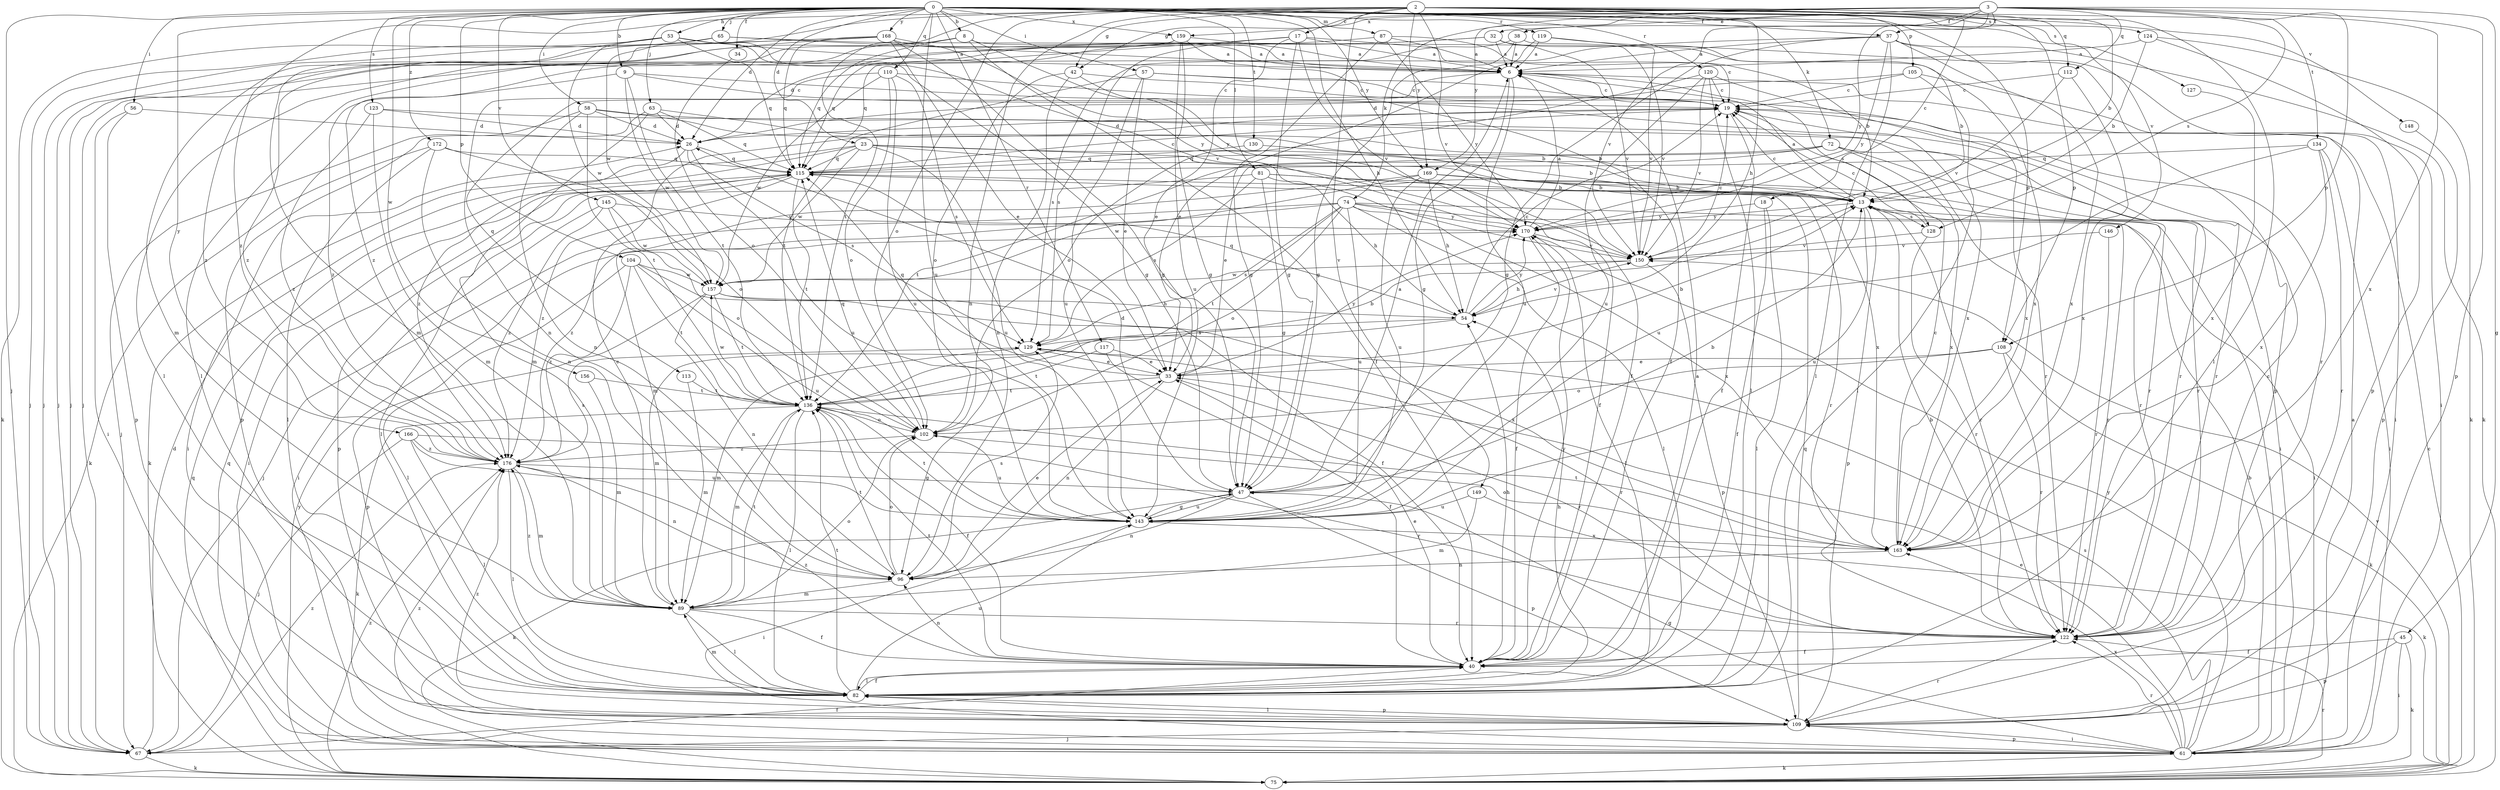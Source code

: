 strict digraph  {
0;
2;
3;
6;
8;
9;
13;
17;
18;
19;
23;
26;
32;
33;
34;
37;
38;
40;
42;
45;
47;
53;
54;
56;
57;
58;
61;
63;
65;
67;
72;
74;
75;
81;
82;
87;
89;
96;
102;
104;
105;
108;
109;
110;
112;
113;
115;
117;
119;
120;
122;
123;
124;
127;
128;
129;
130;
134;
136;
143;
145;
146;
148;
149;
150;
156;
157;
159;
163;
166;
168;
169;
170;
172;
176;
0 -> 8  [label=b];
0 -> 9  [label=b];
0 -> 23  [label=d];
0 -> 26  [label=d];
0 -> 34  [label=f];
0 -> 37  [label=f];
0 -> 53  [label=h];
0 -> 54  [label=h];
0 -> 56  [label=i];
0 -> 57  [label=i];
0 -> 58  [label=i];
0 -> 63  [label=j];
0 -> 65  [label=j];
0 -> 67  [label=j];
0 -> 81  [label=l];
0 -> 87  [label=m];
0 -> 104  [label=p];
0 -> 105  [label=p];
0 -> 108  [label=p];
0 -> 110  [label=q];
0 -> 117  [label=r];
0 -> 119  [label=r];
0 -> 120  [label=r];
0 -> 123  [label=s];
0 -> 124  [label=s];
0 -> 127  [label=s];
0 -> 130  [label=t];
0 -> 143  [label=u];
0 -> 145  [label=v];
0 -> 146  [label=v];
0 -> 148  [label=v];
0 -> 156  [label=w];
0 -> 159  [label=x];
0 -> 166  [label=y];
0 -> 168  [label=y];
0 -> 169  [label=y];
0 -> 172  [label=z];
2 -> 13  [label=b];
2 -> 17  [label=c];
2 -> 18  [label=c];
2 -> 42  [label=g];
2 -> 54  [label=h];
2 -> 72  [label=k];
2 -> 82  [label=l];
2 -> 96  [label=n];
2 -> 102  [label=o];
2 -> 108  [label=p];
2 -> 112  [label=q];
2 -> 134  [label=t];
2 -> 136  [label=t];
2 -> 149  [label=v];
2 -> 150  [label=v];
2 -> 157  [label=w];
2 -> 169  [label=y];
2 -> 176  [label=z];
3 -> 32  [label=e];
3 -> 37  [label=f];
3 -> 38  [label=f];
3 -> 42  [label=g];
3 -> 45  [label=g];
3 -> 74  [label=k];
3 -> 108  [label=p];
3 -> 109  [label=p];
3 -> 112  [label=q];
3 -> 128  [label=s];
3 -> 150  [label=v];
3 -> 159  [label=x];
3 -> 163  [label=x];
3 -> 169  [label=y];
3 -> 170  [label=y];
6 -> 19  [label=c];
6 -> 47  [label=g];
6 -> 113  [label=q];
6 -> 128  [label=s];
6 -> 143  [label=u];
8 -> 6  [label=a];
8 -> 40  [label=f];
8 -> 67  [label=j];
8 -> 82  [label=l];
8 -> 115  [label=q];
8 -> 170  [label=y];
9 -> 19  [label=c];
9 -> 136  [label=t];
9 -> 157  [label=w];
9 -> 163  [label=x];
9 -> 176  [label=z];
13 -> 6  [label=a];
13 -> 19  [label=c];
13 -> 61  [label=i];
13 -> 109  [label=p];
13 -> 122  [label=r];
13 -> 128  [label=s];
13 -> 143  [label=u];
13 -> 170  [label=y];
17 -> 6  [label=a];
17 -> 19  [label=c];
17 -> 33  [label=e];
17 -> 47  [label=g];
17 -> 115  [label=q];
17 -> 129  [label=s];
17 -> 150  [label=v];
18 -> 40  [label=f];
18 -> 82  [label=l];
18 -> 170  [label=y];
19 -> 26  [label=d];
19 -> 40  [label=f];
19 -> 122  [label=r];
23 -> 40  [label=f];
23 -> 61  [label=i];
23 -> 75  [label=k];
23 -> 115  [label=q];
23 -> 122  [label=r];
23 -> 143  [label=u];
23 -> 157  [label=w];
23 -> 163  [label=x];
26 -> 115  [label=q];
26 -> 129  [label=s];
26 -> 143  [label=u];
26 -> 176  [label=z];
32 -> 6  [label=a];
32 -> 13  [label=b];
32 -> 67  [label=j];
32 -> 150  [label=v];
32 -> 176  [label=z];
33 -> 13  [label=b];
33 -> 96  [label=n];
33 -> 115  [label=q];
33 -> 122  [label=r];
33 -> 136  [label=t];
33 -> 170  [label=y];
34 -> 102  [label=o];
37 -> 6  [label=a];
37 -> 47  [label=g];
37 -> 61  [label=i];
37 -> 75  [label=k];
37 -> 82  [label=l];
37 -> 129  [label=s];
37 -> 163  [label=x];
37 -> 170  [label=y];
38 -> 6  [label=a];
38 -> 47  [label=g];
38 -> 115  [label=q];
38 -> 150  [label=v];
40 -> 6  [label=a];
40 -> 33  [label=e];
40 -> 54  [label=h];
40 -> 82  [label=l];
40 -> 96  [label=n];
40 -> 136  [label=t];
40 -> 170  [label=y];
40 -> 176  [label=z];
42 -> 19  [label=c];
42 -> 40  [label=f];
42 -> 96  [label=n];
42 -> 102  [label=o];
45 -> 40  [label=f];
45 -> 61  [label=i];
45 -> 75  [label=k];
45 -> 109  [label=p];
47 -> 6  [label=a];
47 -> 13  [label=b];
47 -> 26  [label=d];
47 -> 75  [label=k];
47 -> 96  [label=n];
47 -> 109  [label=p];
47 -> 143  [label=u];
53 -> 6  [label=a];
53 -> 47  [label=g];
53 -> 75  [label=k];
53 -> 89  [label=m];
53 -> 115  [label=q];
53 -> 150  [label=v];
53 -> 157  [label=w];
54 -> 19  [label=c];
54 -> 89  [label=m];
54 -> 115  [label=q];
54 -> 129  [label=s];
54 -> 150  [label=v];
54 -> 170  [label=y];
56 -> 26  [label=d];
56 -> 61  [label=i];
56 -> 109  [label=p];
57 -> 19  [label=c];
57 -> 33  [label=e];
57 -> 122  [label=r];
57 -> 136  [label=t];
57 -> 143  [label=u];
58 -> 13  [label=b];
58 -> 26  [label=d];
58 -> 67  [label=j];
58 -> 96  [label=n];
58 -> 122  [label=r];
58 -> 136  [label=t];
61 -> 6  [label=a];
61 -> 13  [label=b];
61 -> 33  [label=e];
61 -> 47  [label=g];
61 -> 75  [label=k];
61 -> 109  [label=p];
61 -> 115  [label=q];
61 -> 122  [label=r];
61 -> 129  [label=s];
61 -> 163  [label=x];
61 -> 170  [label=y];
61 -> 176  [label=z];
63 -> 13  [label=b];
63 -> 26  [label=d];
63 -> 89  [label=m];
63 -> 109  [label=p];
63 -> 115  [label=q];
65 -> 6  [label=a];
65 -> 67  [label=j];
65 -> 163  [label=x];
65 -> 176  [label=z];
67 -> 26  [label=d];
67 -> 40  [label=f];
67 -> 75  [label=k];
67 -> 176  [label=z];
72 -> 33  [label=e];
72 -> 61  [label=i];
72 -> 115  [label=q];
72 -> 122  [label=r];
72 -> 136  [label=t];
72 -> 163  [label=x];
74 -> 61  [label=i];
74 -> 67  [label=j];
74 -> 82  [label=l];
74 -> 102  [label=o];
74 -> 122  [label=r];
74 -> 129  [label=s];
74 -> 136  [label=t];
74 -> 143  [label=u];
74 -> 163  [label=x];
74 -> 170  [label=y];
74 -> 176  [label=z];
75 -> 19  [label=c];
75 -> 115  [label=q];
75 -> 122  [label=r];
75 -> 150  [label=v];
75 -> 170  [label=y];
75 -> 176  [label=z];
81 -> 13  [label=b];
81 -> 47  [label=g];
81 -> 54  [label=h];
81 -> 82  [label=l];
81 -> 122  [label=r];
81 -> 129  [label=s];
82 -> 40  [label=f];
82 -> 54  [label=h];
82 -> 89  [label=m];
82 -> 109  [label=p];
82 -> 136  [label=t];
82 -> 143  [label=u];
87 -> 6  [label=a];
87 -> 13  [label=b];
87 -> 47  [label=g];
87 -> 82  [label=l];
87 -> 170  [label=y];
89 -> 19  [label=c];
89 -> 40  [label=f];
89 -> 82  [label=l];
89 -> 102  [label=o];
89 -> 122  [label=r];
89 -> 136  [label=t];
89 -> 176  [label=z];
96 -> 33  [label=e];
96 -> 89  [label=m];
96 -> 102  [label=o];
96 -> 129  [label=s];
96 -> 136  [label=t];
102 -> 115  [label=q];
102 -> 143  [label=u];
102 -> 176  [label=z];
104 -> 40  [label=f];
104 -> 82  [label=l];
104 -> 136  [label=t];
104 -> 143  [label=u];
104 -> 157  [label=w];
104 -> 176  [label=z];
105 -> 19  [label=c];
105 -> 26  [label=d];
105 -> 61  [label=i];
105 -> 82  [label=l];
108 -> 33  [label=e];
108 -> 75  [label=k];
108 -> 102  [label=o];
108 -> 122  [label=r];
109 -> 61  [label=i];
109 -> 67  [label=j];
109 -> 82  [label=l];
109 -> 115  [label=q];
109 -> 122  [label=r];
109 -> 176  [label=z];
110 -> 19  [label=c];
110 -> 96  [label=n];
110 -> 102  [label=o];
110 -> 129  [label=s];
110 -> 143  [label=u];
110 -> 157  [label=w];
112 -> 19  [label=c];
112 -> 150  [label=v];
112 -> 163  [label=x];
113 -> 89  [label=m];
113 -> 136  [label=t];
115 -> 13  [label=b];
115 -> 19  [label=c];
115 -> 61  [label=i];
115 -> 109  [label=p];
115 -> 136  [label=t];
115 -> 176  [label=z];
117 -> 33  [label=e];
117 -> 40  [label=f];
117 -> 136  [label=t];
119 -> 6  [label=a];
119 -> 33  [label=e];
119 -> 109  [label=p];
119 -> 150  [label=v];
120 -> 19  [label=c];
120 -> 82  [label=l];
120 -> 102  [label=o];
120 -> 143  [label=u];
120 -> 150  [label=v];
120 -> 163  [label=x];
122 -> 13  [label=b];
122 -> 19  [label=c];
122 -> 40  [label=f];
123 -> 26  [label=d];
123 -> 89  [label=m];
123 -> 122  [label=r];
123 -> 176  [label=z];
124 -> 6  [label=a];
124 -> 13  [label=b];
124 -> 75  [label=k];
124 -> 109  [label=p];
127 -> 163  [label=x];
128 -> 19  [label=c];
128 -> 122  [label=r];
128 -> 150  [label=v];
129 -> 33  [label=e];
129 -> 89  [label=m];
129 -> 122  [label=r];
130 -> 13  [label=b];
130 -> 115  [label=q];
134 -> 61  [label=i];
134 -> 115  [label=q];
134 -> 122  [label=r];
134 -> 143  [label=u];
134 -> 163  [label=x];
136 -> 13  [label=b];
136 -> 40  [label=f];
136 -> 75  [label=k];
136 -> 82  [label=l];
136 -> 89  [label=m];
136 -> 102  [label=o];
136 -> 157  [label=w];
143 -> 47  [label=g];
143 -> 61  [label=i];
143 -> 136  [label=t];
143 -> 163  [label=x];
145 -> 61  [label=i];
145 -> 102  [label=o];
145 -> 157  [label=w];
145 -> 170  [label=y];
145 -> 176  [label=z];
146 -> 122  [label=r];
146 -> 150  [label=v];
148 -> 109  [label=p];
149 -> 75  [label=k];
149 -> 89  [label=m];
149 -> 143  [label=u];
150 -> 19  [label=c];
150 -> 54  [label=h];
150 -> 109  [label=p];
150 -> 157  [label=w];
156 -> 89  [label=m];
156 -> 136  [label=t];
157 -> 54  [label=h];
157 -> 96  [label=n];
157 -> 109  [label=p];
157 -> 136  [label=t];
157 -> 163  [label=x];
159 -> 6  [label=a];
159 -> 26  [label=d];
159 -> 40  [label=f];
159 -> 47  [label=g];
159 -> 67  [label=j];
159 -> 143  [label=u];
163 -> 19  [label=c];
163 -> 96  [label=n];
163 -> 102  [label=o];
163 -> 136  [label=t];
166 -> 67  [label=j];
166 -> 82  [label=l];
166 -> 122  [label=r];
166 -> 143  [label=u];
166 -> 176  [label=z];
168 -> 6  [label=a];
168 -> 33  [label=e];
168 -> 47  [label=g];
168 -> 67  [label=j];
168 -> 89  [label=m];
168 -> 115  [label=q];
168 -> 170  [label=y];
168 -> 176  [label=z];
169 -> 13  [label=b];
169 -> 54  [label=h];
169 -> 89  [label=m];
169 -> 122  [label=r];
169 -> 143  [label=u];
169 -> 157  [label=w];
170 -> 6  [label=a];
170 -> 40  [label=f];
170 -> 82  [label=l];
170 -> 150  [label=v];
172 -> 75  [label=k];
172 -> 82  [label=l];
172 -> 96  [label=n];
172 -> 102  [label=o];
172 -> 115  [label=q];
176 -> 47  [label=g];
176 -> 82  [label=l];
176 -> 89  [label=m];
176 -> 96  [label=n];
176 -> 129  [label=s];
}
